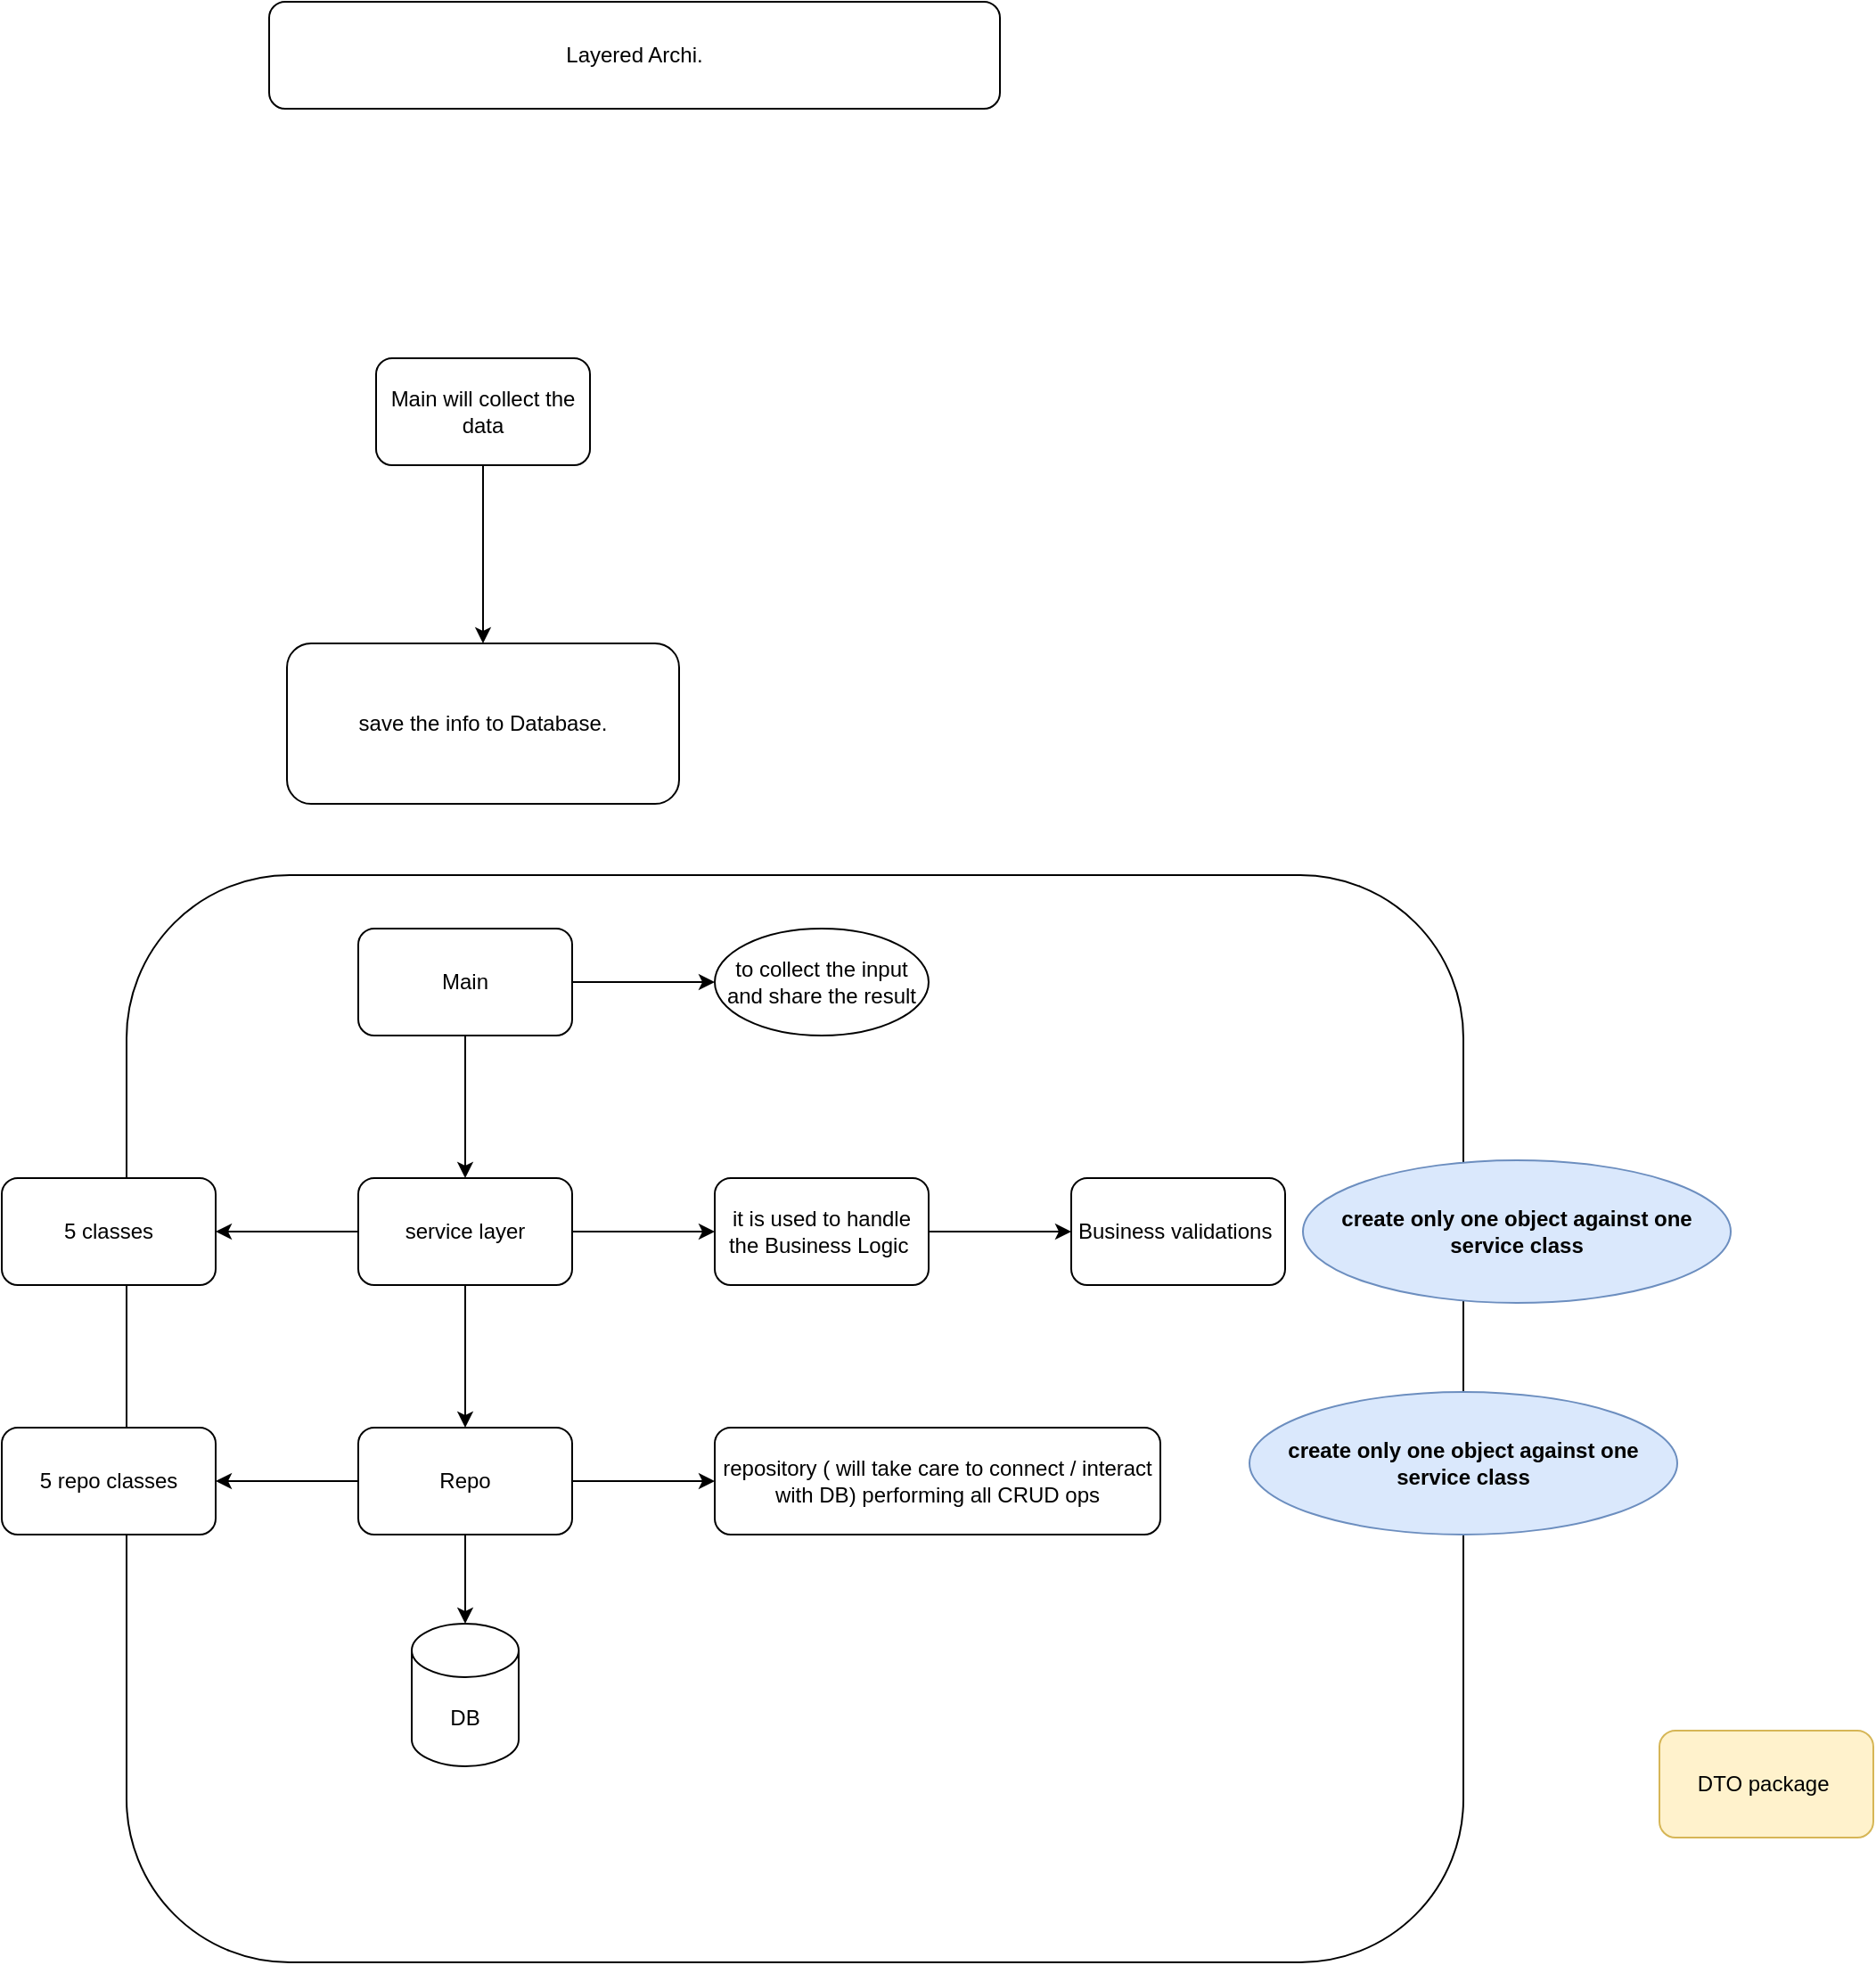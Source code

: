 <mxfile version="20.0.4" type="github" pages="3">
  <diagram id="OmhLQunLZniRYUm5esBV" name="Page-1">
    <mxGraphModel dx="1422" dy="729" grid="1" gridSize="10" guides="1" tooltips="1" connect="1" arrows="1" fold="1" page="1" pageScale="1" pageWidth="850" pageHeight="1100" math="0" shadow="0">
      <root>
        <mxCell id="0" />
        <mxCell id="1" parent="0" />
        <mxCell id="5VWBVbai957VO1svanLE-12" value="" style="rounded=1;whiteSpace=wrap;html=1;" vertex="1" parent="1">
          <mxGeometry x="130" y="620" width="750" height="610" as="geometry" />
        </mxCell>
        <mxCell id="5VWBVbai957VO1svanLE-1" value="Layered Archi." style="rounded=1;whiteSpace=wrap;html=1;" vertex="1" parent="1">
          <mxGeometry x="210" y="130" width="410" height="60" as="geometry" />
        </mxCell>
        <mxCell id="5VWBVbai957VO1svanLE-4" value="" style="edgeStyle=orthogonalEdgeStyle;rounded=0;orthogonalLoop=1;jettySize=auto;html=1;" edge="1" parent="1" source="5VWBVbai957VO1svanLE-2" target="5VWBVbai957VO1svanLE-3">
          <mxGeometry relative="1" as="geometry" />
        </mxCell>
        <mxCell id="5VWBVbai957VO1svanLE-2" value="Main will collect the data" style="rounded=1;whiteSpace=wrap;html=1;" vertex="1" parent="1">
          <mxGeometry x="270" y="330" width="120" height="60" as="geometry" />
        </mxCell>
        <mxCell id="5VWBVbai957VO1svanLE-3" value="save the info to Database." style="whiteSpace=wrap;html=1;rounded=1;" vertex="1" parent="1">
          <mxGeometry x="220" y="490" width="220" height="90" as="geometry" />
        </mxCell>
        <mxCell id="5VWBVbai957VO1svanLE-7" value="" style="edgeStyle=orthogonalEdgeStyle;rounded=0;orthogonalLoop=1;jettySize=auto;html=1;" edge="1" parent="1" source="5VWBVbai957VO1svanLE-5" target="5VWBVbai957VO1svanLE-6">
          <mxGeometry relative="1" as="geometry" />
        </mxCell>
        <mxCell id="5VWBVbai957VO1svanLE-14" value="" style="edgeStyle=orthogonalEdgeStyle;rounded=0;orthogonalLoop=1;jettySize=auto;html=1;" edge="1" parent="1" source="5VWBVbai957VO1svanLE-5" target="5VWBVbai957VO1svanLE-13">
          <mxGeometry relative="1" as="geometry" />
        </mxCell>
        <mxCell id="5VWBVbai957VO1svanLE-5" value="Main" style="rounded=1;whiteSpace=wrap;html=1;" vertex="1" parent="1">
          <mxGeometry x="260" y="650" width="120" height="60" as="geometry" />
        </mxCell>
        <mxCell id="5VWBVbai957VO1svanLE-9" value="" style="edgeStyle=orthogonalEdgeStyle;rounded=0;orthogonalLoop=1;jettySize=auto;html=1;" edge="1" parent="1" source="5VWBVbai957VO1svanLE-6" target="5VWBVbai957VO1svanLE-8">
          <mxGeometry relative="1" as="geometry" />
        </mxCell>
        <mxCell id="5VWBVbai957VO1svanLE-16" value="" style="edgeStyle=orthogonalEdgeStyle;rounded=0;orthogonalLoop=1;jettySize=auto;html=1;" edge="1" parent="1" source="5VWBVbai957VO1svanLE-6" target="5VWBVbai957VO1svanLE-15">
          <mxGeometry relative="1" as="geometry" />
        </mxCell>
        <mxCell id="5VWBVbai957VO1svanLE-22" value="" style="edgeStyle=orthogonalEdgeStyle;rounded=0;orthogonalLoop=1;jettySize=auto;html=1;" edge="1" parent="1" source="5VWBVbai957VO1svanLE-6" target="5VWBVbai957VO1svanLE-21">
          <mxGeometry relative="1" as="geometry" />
        </mxCell>
        <mxCell id="5VWBVbai957VO1svanLE-6" value="service layer" style="whiteSpace=wrap;html=1;rounded=1;" vertex="1" parent="1">
          <mxGeometry x="260" y="790" width="120" height="60" as="geometry" />
        </mxCell>
        <mxCell id="5VWBVbai957VO1svanLE-11" style="edgeStyle=orthogonalEdgeStyle;rounded=0;orthogonalLoop=1;jettySize=auto;html=1;entryX=0.5;entryY=0;entryDx=0;entryDy=0;entryPerimeter=0;" edge="1" parent="1" source="5VWBVbai957VO1svanLE-8" target="5VWBVbai957VO1svanLE-10">
          <mxGeometry relative="1" as="geometry" />
        </mxCell>
        <mxCell id="5VWBVbai957VO1svanLE-20" value="" style="edgeStyle=orthogonalEdgeStyle;rounded=0;orthogonalLoop=1;jettySize=auto;html=1;" edge="1" parent="1" source="5VWBVbai957VO1svanLE-8" target="5VWBVbai957VO1svanLE-19">
          <mxGeometry relative="1" as="geometry" />
        </mxCell>
        <mxCell id="5VWBVbai957VO1svanLE-25" value="" style="edgeStyle=orthogonalEdgeStyle;rounded=0;orthogonalLoop=1;jettySize=auto;html=1;" edge="1" parent="1" source="5VWBVbai957VO1svanLE-8" target="5VWBVbai957VO1svanLE-24">
          <mxGeometry relative="1" as="geometry" />
        </mxCell>
        <mxCell id="5VWBVbai957VO1svanLE-8" value="Repo" style="whiteSpace=wrap;html=1;rounded=1;" vertex="1" parent="1">
          <mxGeometry x="260" y="930" width="120" height="60" as="geometry" />
        </mxCell>
        <mxCell id="5VWBVbai957VO1svanLE-10" value="DB" style="shape=cylinder3;whiteSpace=wrap;html=1;boundedLbl=1;backgroundOutline=1;size=15;" vertex="1" parent="1">
          <mxGeometry x="290" y="1040" width="60" height="80" as="geometry" />
        </mxCell>
        <mxCell id="5VWBVbai957VO1svanLE-13" value="to collect the input and share the result" style="ellipse;whiteSpace=wrap;html=1;rounded=1;" vertex="1" parent="1">
          <mxGeometry x="460" y="650" width="120" height="60" as="geometry" />
        </mxCell>
        <mxCell id="5VWBVbai957VO1svanLE-18" value="" style="edgeStyle=orthogonalEdgeStyle;rounded=0;orthogonalLoop=1;jettySize=auto;html=1;" edge="1" parent="1" source="5VWBVbai957VO1svanLE-15" target="5VWBVbai957VO1svanLE-17">
          <mxGeometry relative="1" as="geometry" />
        </mxCell>
        <mxCell id="5VWBVbai957VO1svanLE-15" value="it is used to handle the Business Logic&amp;nbsp;" style="whiteSpace=wrap;html=1;rounded=1;" vertex="1" parent="1">
          <mxGeometry x="460" y="790" width="120" height="60" as="geometry" />
        </mxCell>
        <mxCell id="5VWBVbai957VO1svanLE-17" value="Business validations&amp;nbsp;" style="whiteSpace=wrap;html=1;rounded=1;" vertex="1" parent="1">
          <mxGeometry x="660" y="790" width="120" height="60" as="geometry" />
        </mxCell>
        <mxCell id="5VWBVbai957VO1svanLE-19" value="repository ( will take care to connect / interact with DB) performing all CRUD ops" style="whiteSpace=wrap;html=1;rounded=1;" vertex="1" parent="1">
          <mxGeometry x="460" y="930" width="250" height="60" as="geometry" />
        </mxCell>
        <mxCell id="5VWBVbai957VO1svanLE-21" value="5 classes" style="whiteSpace=wrap;html=1;rounded=1;" vertex="1" parent="1">
          <mxGeometry x="60" y="790" width="120" height="60" as="geometry" />
        </mxCell>
        <mxCell id="5VWBVbai957VO1svanLE-23" value="create only one object against one service class" style="ellipse;whiteSpace=wrap;html=1;fillColor=#dae8fc;strokeColor=#6c8ebf;fontStyle=1" vertex="1" parent="1">
          <mxGeometry x="790" y="780" width="240" height="80" as="geometry" />
        </mxCell>
        <mxCell id="5VWBVbai957VO1svanLE-24" value="5 repo classes" style="whiteSpace=wrap;html=1;rounded=1;" vertex="1" parent="1">
          <mxGeometry x="60" y="930" width="120" height="60" as="geometry" />
        </mxCell>
        <mxCell id="5VWBVbai957VO1svanLE-26" value="create only one object against one service class" style="ellipse;whiteSpace=wrap;html=1;fillColor=#dae8fc;strokeColor=#6c8ebf;fontStyle=1" vertex="1" parent="1">
          <mxGeometry x="760" y="910" width="240" height="80" as="geometry" />
        </mxCell>
        <mxCell id="5VWBVbai957VO1svanLE-27" value="DTO package&amp;nbsp;" style="rounded=1;whiteSpace=wrap;html=1;fillColor=#fff2cc;strokeColor=#d6b656;" vertex="1" parent="1">
          <mxGeometry x="990" y="1100" width="120" height="60" as="geometry" />
        </mxCell>
      </root>
    </mxGraphModel>
  </diagram>
  <diagram id="PnH6mlfeFOAyVGu9DmFK" name="Page-2">
    <mxGraphModel dx="1422" dy="786" grid="1" gridSize="10" guides="1" tooltips="1" connect="1" arrows="1" fold="1" page="1" pageScale="1" pageWidth="850" pageHeight="1100" math="0" shadow="0">
      <root>
        <mxCell id="0" />
        <mxCell id="1" parent="0" />
        <mxCell id="9YiJuCLOLYp2kDDTJCsi-3" value="" style="edgeStyle=orthogonalEdgeStyle;rounded=0;orthogonalLoop=1;jettySize=auto;html=1;" edge="1" parent="1" source="9YiJuCLOLYp2kDDTJCsi-1" target="9YiJuCLOLYp2kDDTJCsi-2">
          <mxGeometry relative="1" as="geometry" />
        </mxCell>
        <mxCell id="9YiJuCLOLYp2kDDTJCsi-1" value="RBI" style="rounded=1;whiteSpace=wrap;html=1;" vertex="1" parent="1">
          <mxGeometry x="270" y="210" width="120" height="60" as="geometry" />
        </mxCell>
        <mxCell id="9YiJuCLOLYp2kDDTJCsi-2" value="set up rules and regulations for all banks in india.&lt;br&gt;" style="whiteSpace=wrap;html=1;rounded=1;" vertex="1" parent="1">
          <mxGeometry x="180" y="350" width="300" height="60" as="geometry" />
        </mxCell>
      </root>
    </mxGraphModel>
  </diagram>
  <diagram id="1ZDOpjnUPpoY68QnITNE" name="DP">
    <mxGraphModel dx="1422" dy="729" grid="1" gridSize="10" guides="1" tooltips="1" connect="1" arrows="1" fold="1" page="1" pageScale="1" pageWidth="850" pageHeight="1100" math="0" shadow="0">
      <root>
        <mxCell id="0" />
        <mxCell id="1" parent="0" />
        <mxCell id="RyJDPDwee7Nf3uNVJ04w-3" value="" style="edgeStyle=orthogonalEdgeStyle;rounded=0;orthogonalLoop=1;jettySize=auto;html=1;" edge="1" parent="1" source="RyJDPDwee7Nf3uNVJ04w-1" target="RyJDPDwee7Nf3uNVJ04w-2">
          <mxGeometry relative="1" as="geometry" />
        </mxCell>
        <mxCell id="RyJDPDwee7Nf3uNVJ04w-5" value="" style="edgeStyle=orthogonalEdgeStyle;rounded=0;orthogonalLoop=1;jettySize=auto;html=1;" edge="1" parent="1" source="RyJDPDwee7Nf3uNVJ04w-1" target="RyJDPDwee7Nf3uNVJ04w-4">
          <mxGeometry relative="1" as="geometry" />
        </mxCell>
        <mxCell id="RyJDPDwee7Nf3uNVJ04w-7" value="" style="edgeStyle=orthogonalEdgeStyle;rounded=0;orthogonalLoop=1;jettySize=auto;html=1;" edge="1" parent="1" source="RyJDPDwee7Nf3uNVJ04w-1" target="RyJDPDwee7Nf3uNVJ04w-6">
          <mxGeometry relative="1" as="geometry" />
        </mxCell>
        <mxCell id="RyJDPDwee7Nf3uNVJ04w-1" value="DP" style="rounded=1;whiteSpace=wrap;html=1;" vertex="1" parent="1">
          <mxGeometry x="270" y="170" width="120" height="60" as="geometry" />
        </mxCell>
        <mxCell id="RyJDPDwee7Nf3uNVJ04w-2" value="Creational" style="rounded=1;whiteSpace=wrap;html=1;" vertex="1" parent="1">
          <mxGeometry x="70" y="380" width="120" height="60" as="geometry" />
        </mxCell>
        <mxCell id="RyJDPDwee7Nf3uNVJ04w-4" value="Structural" style="rounded=1;whiteSpace=wrap;html=1;" vertex="1" parent="1">
          <mxGeometry x="260" y="380" width="120" height="60" as="geometry" />
        </mxCell>
        <mxCell id="RyJDPDwee7Nf3uNVJ04w-6" value="Behavioural" style="whiteSpace=wrap;html=1;rounded=1;" vertex="1" parent="1">
          <mxGeometry x="540" y="380" width="120" height="60" as="geometry" />
        </mxCell>
      </root>
    </mxGraphModel>
  </diagram>
</mxfile>
